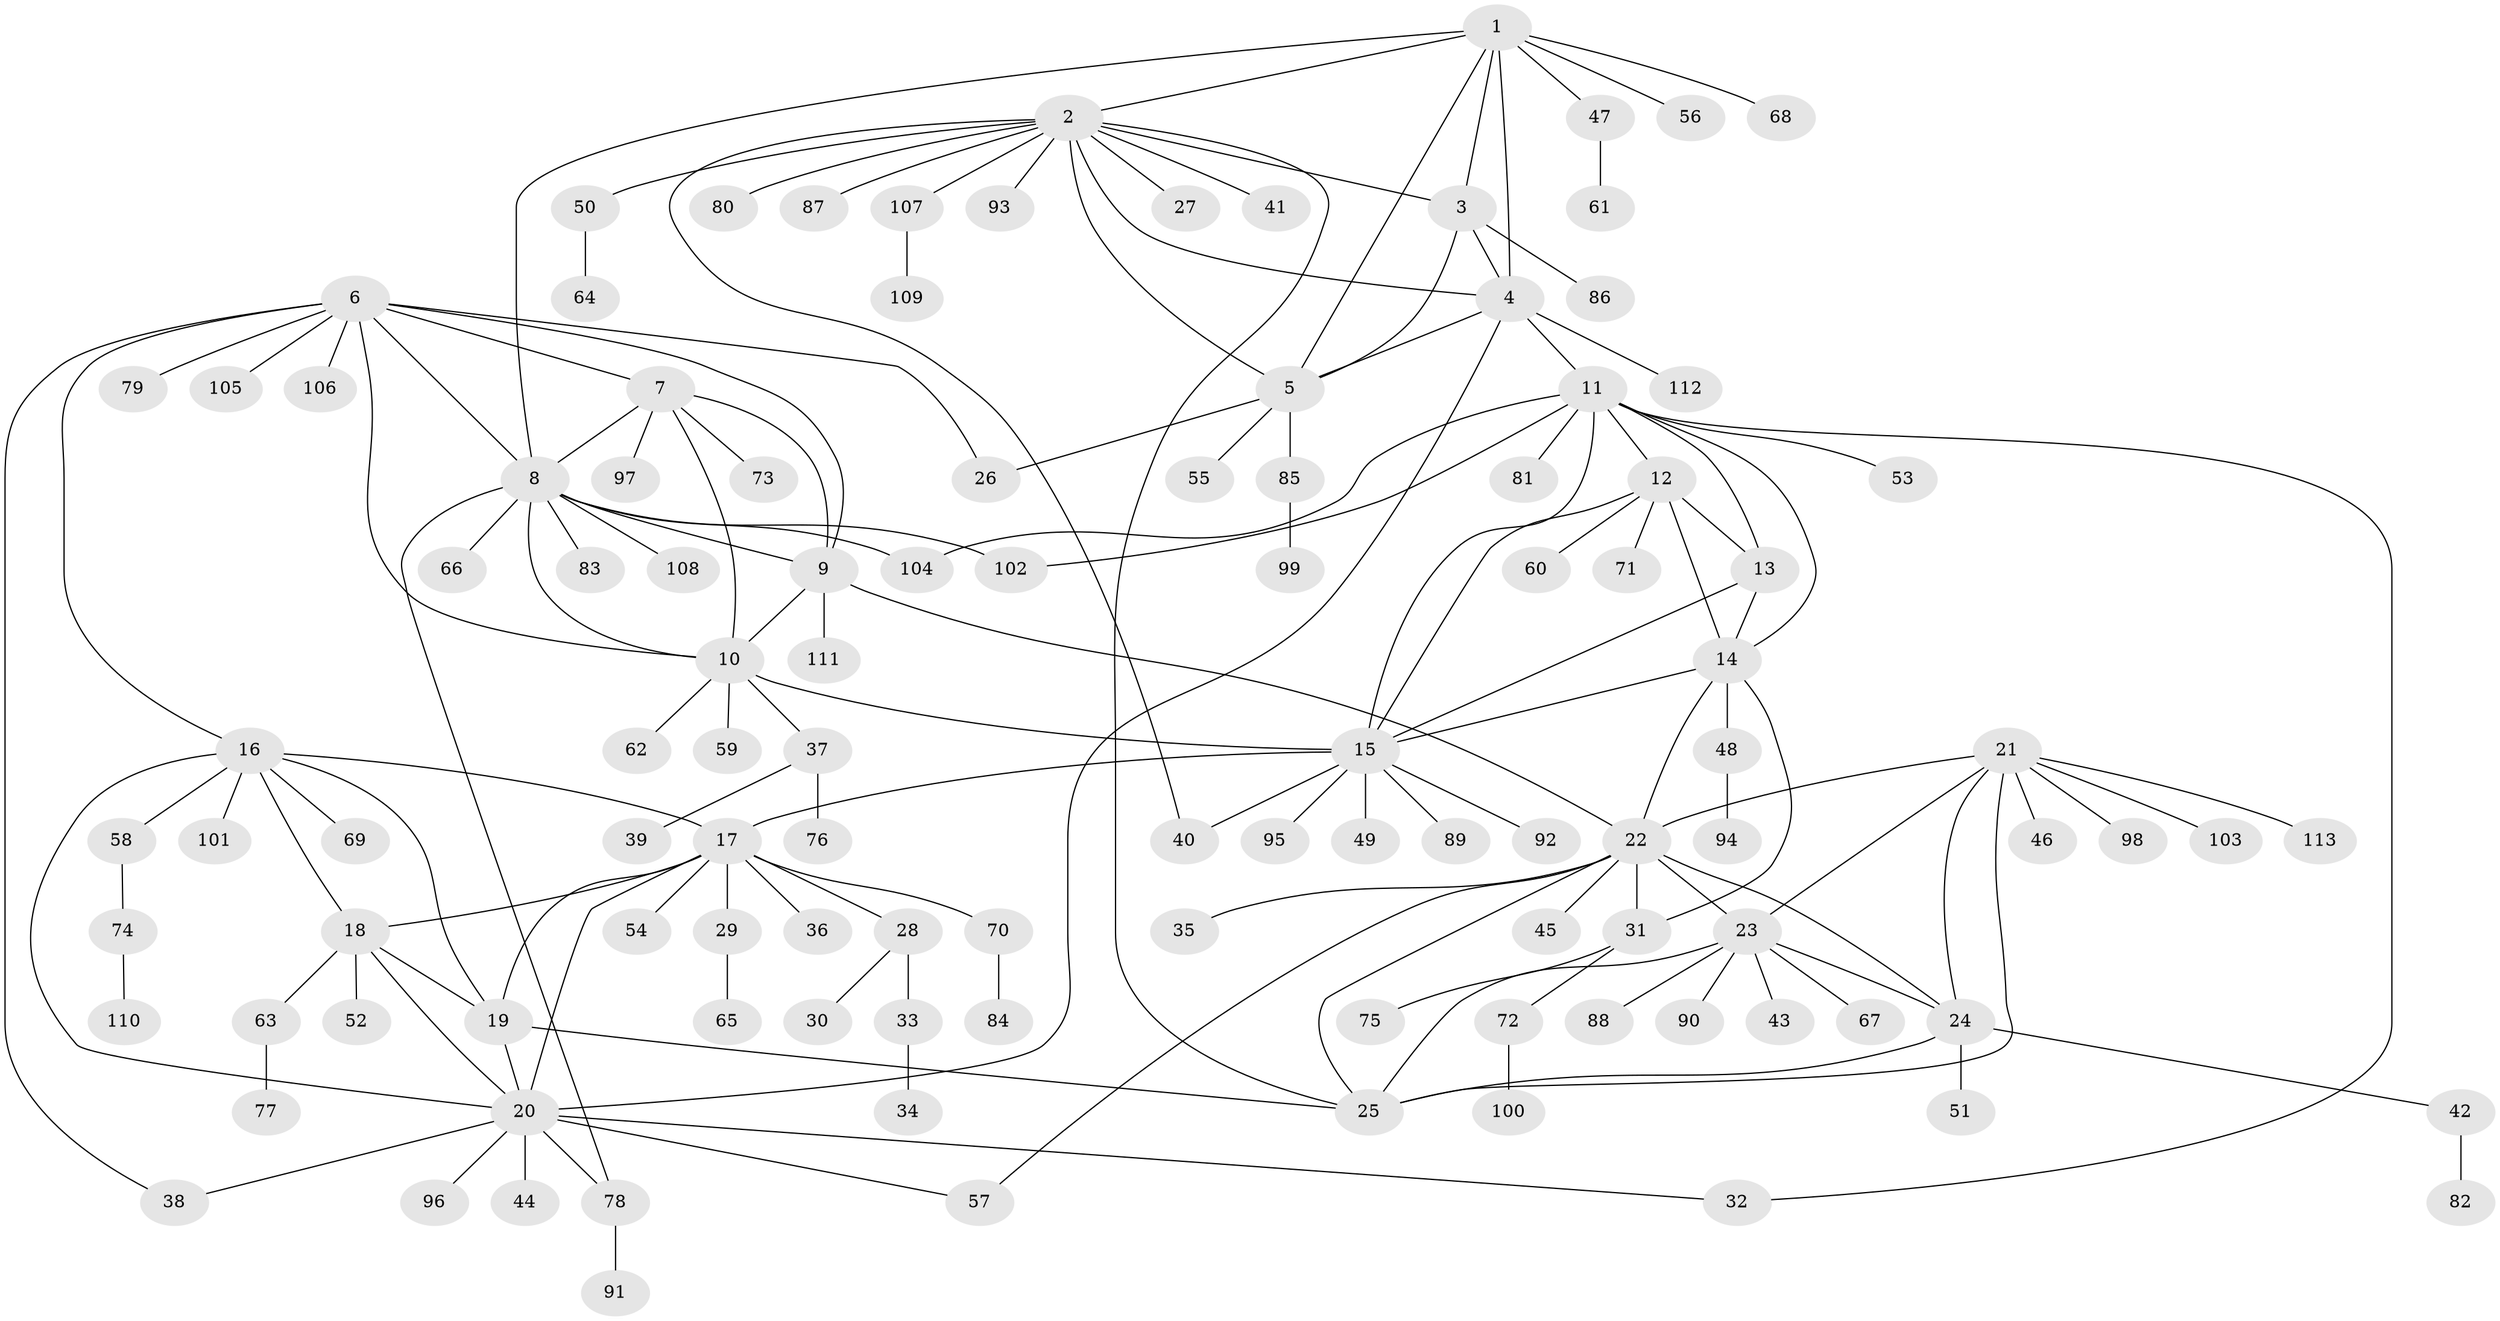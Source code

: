 // coarse degree distribution, {5: 0.05063291139240506, 18: 0.012658227848101266, 3: 0.0379746835443038, 10: 0.05063291139240506, 4: 0.0379746835443038, 11: 0.012658227848101266, 6: 0.0379746835443038, 8: 0.0379746835443038, 7: 0.012658227848101266, 9: 0.012658227848101266, 2: 0.08860759493670886, 1: 0.6075949367088608}
// Generated by graph-tools (version 1.1) at 2025/19/03/04/25 18:19:58]
// undirected, 113 vertices, 157 edges
graph export_dot {
graph [start="1"]
  node [color=gray90,style=filled];
  1;
  2;
  3;
  4;
  5;
  6;
  7;
  8;
  9;
  10;
  11;
  12;
  13;
  14;
  15;
  16;
  17;
  18;
  19;
  20;
  21;
  22;
  23;
  24;
  25;
  26;
  27;
  28;
  29;
  30;
  31;
  32;
  33;
  34;
  35;
  36;
  37;
  38;
  39;
  40;
  41;
  42;
  43;
  44;
  45;
  46;
  47;
  48;
  49;
  50;
  51;
  52;
  53;
  54;
  55;
  56;
  57;
  58;
  59;
  60;
  61;
  62;
  63;
  64;
  65;
  66;
  67;
  68;
  69;
  70;
  71;
  72;
  73;
  74;
  75;
  76;
  77;
  78;
  79;
  80;
  81;
  82;
  83;
  84;
  85;
  86;
  87;
  88;
  89;
  90;
  91;
  92;
  93;
  94;
  95;
  96;
  97;
  98;
  99;
  100;
  101;
  102;
  103;
  104;
  105;
  106;
  107;
  108;
  109;
  110;
  111;
  112;
  113;
  1 -- 2;
  1 -- 3;
  1 -- 4;
  1 -- 5;
  1 -- 8;
  1 -- 47;
  1 -- 56;
  1 -- 68;
  2 -- 3;
  2 -- 4;
  2 -- 5;
  2 -- 25;
  2 -- 27;
  2 -- 40;
  2 -- 41;
  2 -- 50;
  2 -- 80;
  2 -- 87;
  2 -- 93;
  2 -- 107;
  3 -- 4;
  3 -- 5;
  3 -- 86;
  4 -- 5;
  4 -- 11;
  4 -- 20;
  4 -- 112;
  5 -- 26;
  5 -- 55;
  5 -- 85;
  6 -- 7;
  6 -- 8;
  6 -- 9;
  6 -- 10;
  6 -- 16;
  6 -- 26;
  6 -- 38;
  6 -- 79;
  6 -- 105;
  6 -- 106;
  7 -- 8;
  7 -- 9;
  7 -- 10;
  7 -- 73;
  7 -- 97;
  8 -- 9;
  8 -- 10;
  8 -- 66;
  8 -- 78;
  8 -- 83;
  8 -- 102;
  8 -- 104;
  8 -- 108;
  9 -- 10;
  9 -- 22;
  9 -- 111;
  10 -- 15;
  10 -- 37;
  10 -- 59;
  10 -- 62;
  11 -- 12;
  11 -- 13;
  11 -- 14;
  11 -- 15;
  11 -- 32;
  11 -- 53;
  11 -- 81;
  11 -- 102;
  11 -- 104;
  12 -- 13;
  12 -- 14;
  12 -- 15;
  12 -- 60;
  12 -- 71;
  13 -- 14;
  13 -- 15;
  14 -- 15;
  14 -- 22;
  14 -- 31;
  14 -- 48;
  15 -- 17;
  15 -- 40;
  15 -- 49;
  15 -- 89;
  15 -- 92;
  15 -- 95;
  16 -- 17;
  16 -- 18;
  16 -- 19;
  16 -- 20;
  16 -- 58;
  16 -- 69;
  16 -- 101;
  17 -- 18;
  17 -- 19;
  17 -- 20;
  17 -- 28;
  17 -- 29;
  17 -- 36;
  17 -- 54;
  17 -- 70;
  18 -- 19;
  18 -- 20;
  18 -- 52;
  18 -- 63;
  19 -- 20;
  19 -- 25;
  20 -- 32;
  20 -- 38;
  20 -- 44;
  20 -- 57;
  20 -- 78;
  20 -- 96;
  21 -- 22;
  21 -- 23;
  21 -- 24;
  21 -- 25;
  21 -- 46;
  21 -- 98;
  21 -- 103;
  21 -- 113;
  22 -- 23;
  22 -- 24;
  22 -- 25;
  22 -- 31;
  22 -- 35;
  22 -- 45;
  22 -- 57;
  23 -- 24;
  23 -- 25;
  23 -- 43;
  23 -- 67;
  23 -- 88;
  23 -- 90;
  24 -- 25;
  24 -- 42;
  24 -- 51;
  28 -- 30;
  28 -- 33;
  29 -- 65;
  31 -- 72;
  31 -- 75;
  33 -- 34;
  37 -- 39;
  37 -- 76;
  42 -- 82;
  47 -- 61;
  48 -- 94;
  50 -- 64;
  58 -- 74;
  63 -- 77;
  70 -- 84;
  72 -- 100;
  74 -- 110;
  78 -- 91;
  85 -- 99;
  107 -- 109;
}
